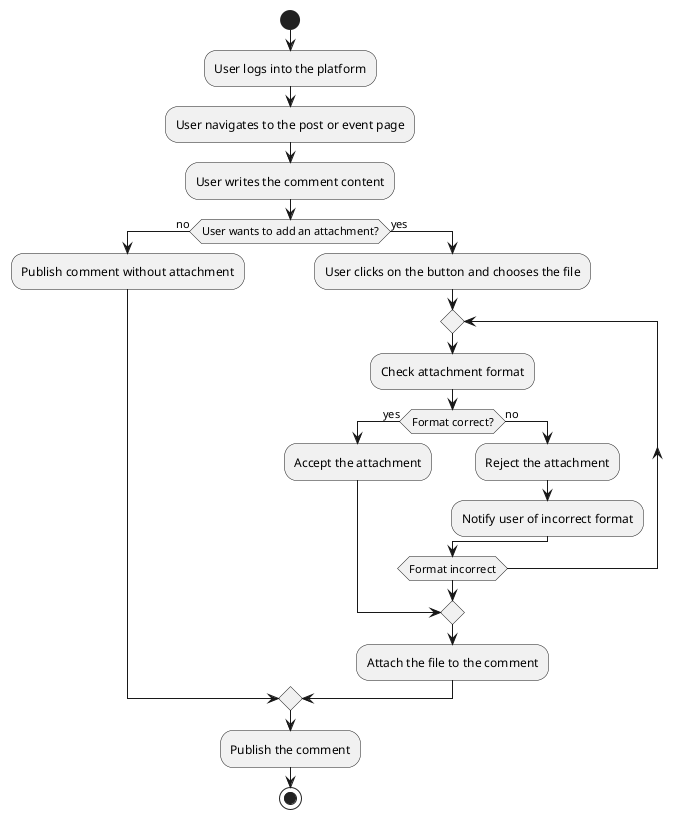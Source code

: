 @startuml

start
:User logs into the platform;
:User navigates to the post or event page;

:User writes the comment content;

if (User wants to add an attachment?) then (no)
  :Publish comment without attachment;
else (yes)
  :User clicks on the button and chooses the file;
  repeat
    :Check attachment format;
    if (Format correct?) then (yes)
      :Accept the attachment;
      break
    else (no)
      :Reject the attachment;
      :Notify user of incorrect format;
    endif
  repeat while (Format incorrect)
  :Attach the file to the comment;
endif

:Publish the comment;
stop

@enduml
